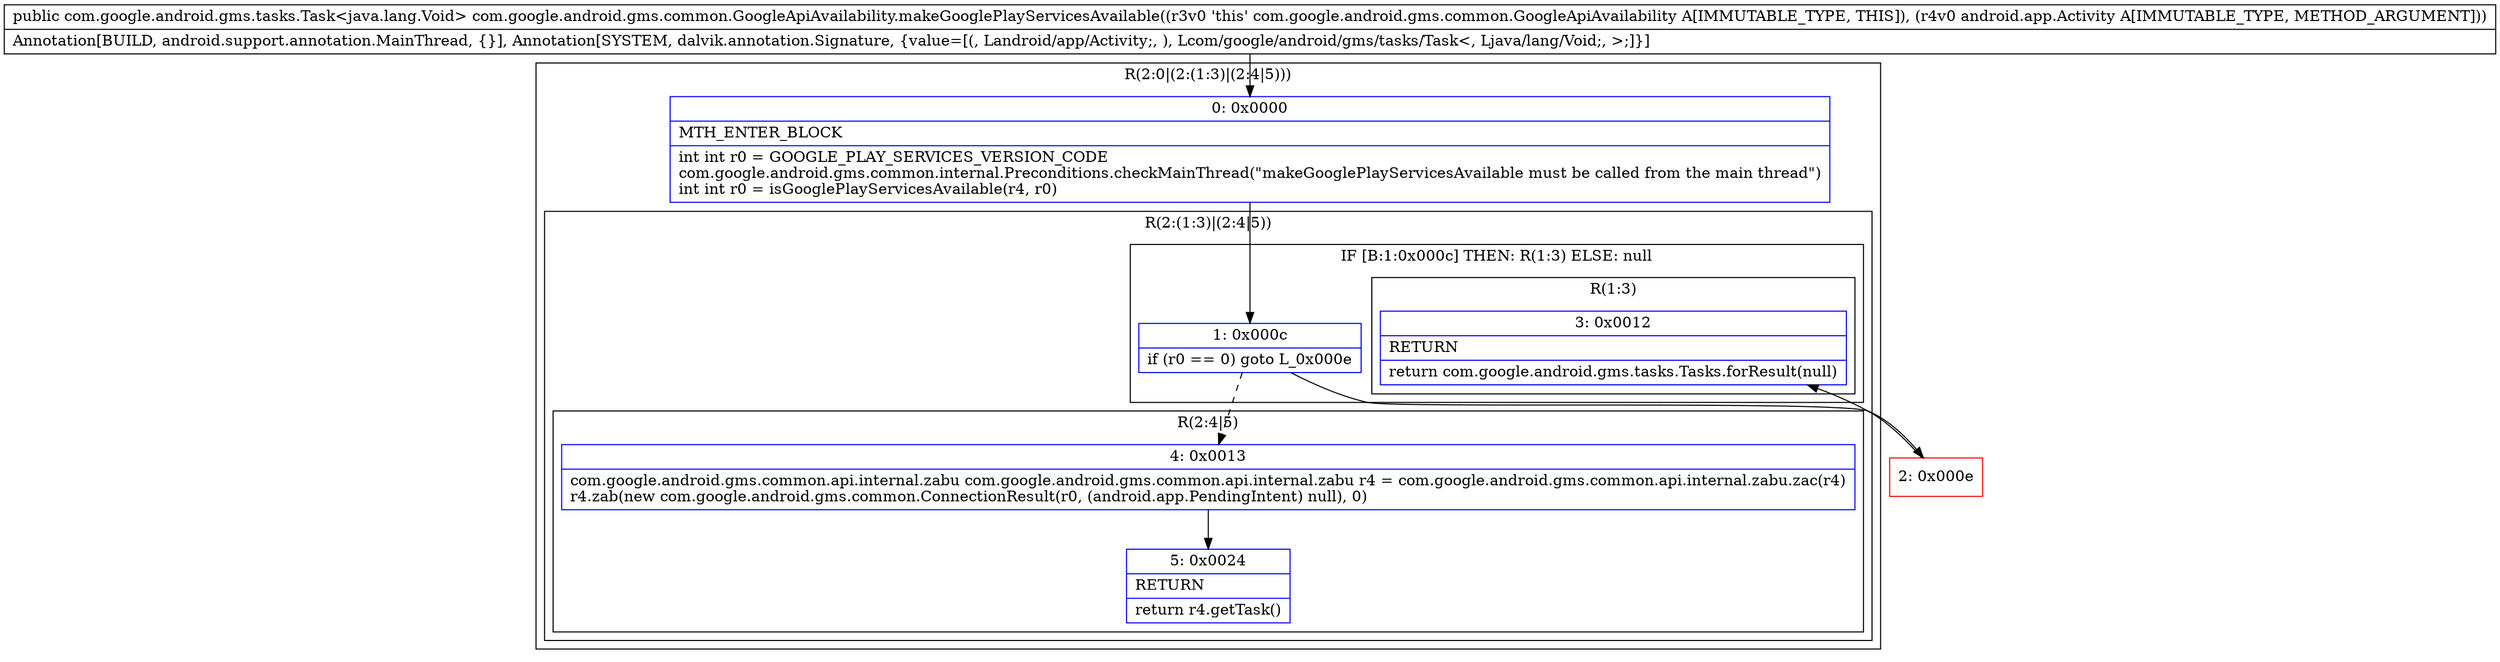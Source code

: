digraph "CFG forcom.google.android.gms.common.GoogleApiAvailability.makeGooglePlayServicesAvailable(Landroid\/app\/Activity;)Lcom\/google\/android\/gms\/tasks\/Task;" {
subgraph cluster_Region_1593455461 {
label = "R(2:0|(2:(1:3)|(2:4|5)))";
node [shape=record,color=blue];
Node_0 [shape=record,label="{0\:\ 0x0000|MTH_ENTER_BLOCK\l|int int r0 = GOOGLE_PLAY_SERVICES_VERSION_CODE\lcom.google.android.gms.common.internal.Preconditions.checkMainThread(\"makeGooglePlayServicesAvailable must be called from the main thread\")\lint int r0 = isGooglePlayServicesAvailable(r4, r0)\l}"];
subgraph cluster_Region_237384767 {
label = "R(2:(1:3)|(2:4|5))";
node [shape=record,color=blue];
subgraph cluster_IfRegion_564058313 {
label = "IF [B:1:0x000c] THEN: R(1:3) ELSE: null";
node [shape=record,color=blue];
Node_1 [shape=record,label="{1\:\ 0x000c|if (r0 == 0) goto L_0x000e\l}"];
subgraph cluster_Region_1336120416 {
label = "R(1:3)";
node [shape=record,color=blue];
Node_3 [shape=record,label="{3\:\ 0x0012|RETURN\l|return com.google.android.gms.tasks.Tasks.forResult(null)\l}"];
}
}
subgraph cluster_Region_832625501 {
label = "R(2:4|5)";
node [shape=record,color=blue];
Node_4 [shape=record,label="{4\:\ 0x0013|com.google.android.gms.common.api.internal.zabu com.google.android.gms.common.api.internal.zabu r4 = com.google.android.gms.common.api.internal.zabu.zac(r4)\lr4.zab(new com.google.android.gms.common.ConnectionResult(r0, (android.app.PendingIntent) null), 0)\l}"];
Node_5 [shape=record,label="{5\:\ 0x0024|RETURN\l|return r4.getTask()\l}"];
}
}
}
Node_2 [shape=record,color=red,label="{2\:\ 0x000e}"];
MethodNode[shape=record,label="{public com.google.android.gms.tasks.Task\<java.lang.Void\> com.google.android.gms.common.GoogleApiAvailability.makeGooglePlayServicesAvailable((r3v0 'this' com.google.android.gms.common.GoogleApiAvailability A[IMMUTABLE_TYPE, THIS]), (r4v0 android.app.Activity A[IMMUTABLE_TYPE, METHOD_ARGUMENT]))  | Annotation[BUILD, android.support.annotation.MainThread, \{\}], Annotation[SYSTEM, dalvik.annotation.Signature, \{value=[(, Landroid\/app\/Activity;, ), Lcom\/google\/android\/gms\/tasks\/Task\<, Ljava\/lang\/Void;, \>;]\}]\l}"];
MethodNode -> Node_0;
Node_0 -> Node_1;
Node_1 -> Node_2;
Node_1 -> Node_4[style=dashed];
Node_4 -> Node_5;
Node_2 -> Node_3;
}

